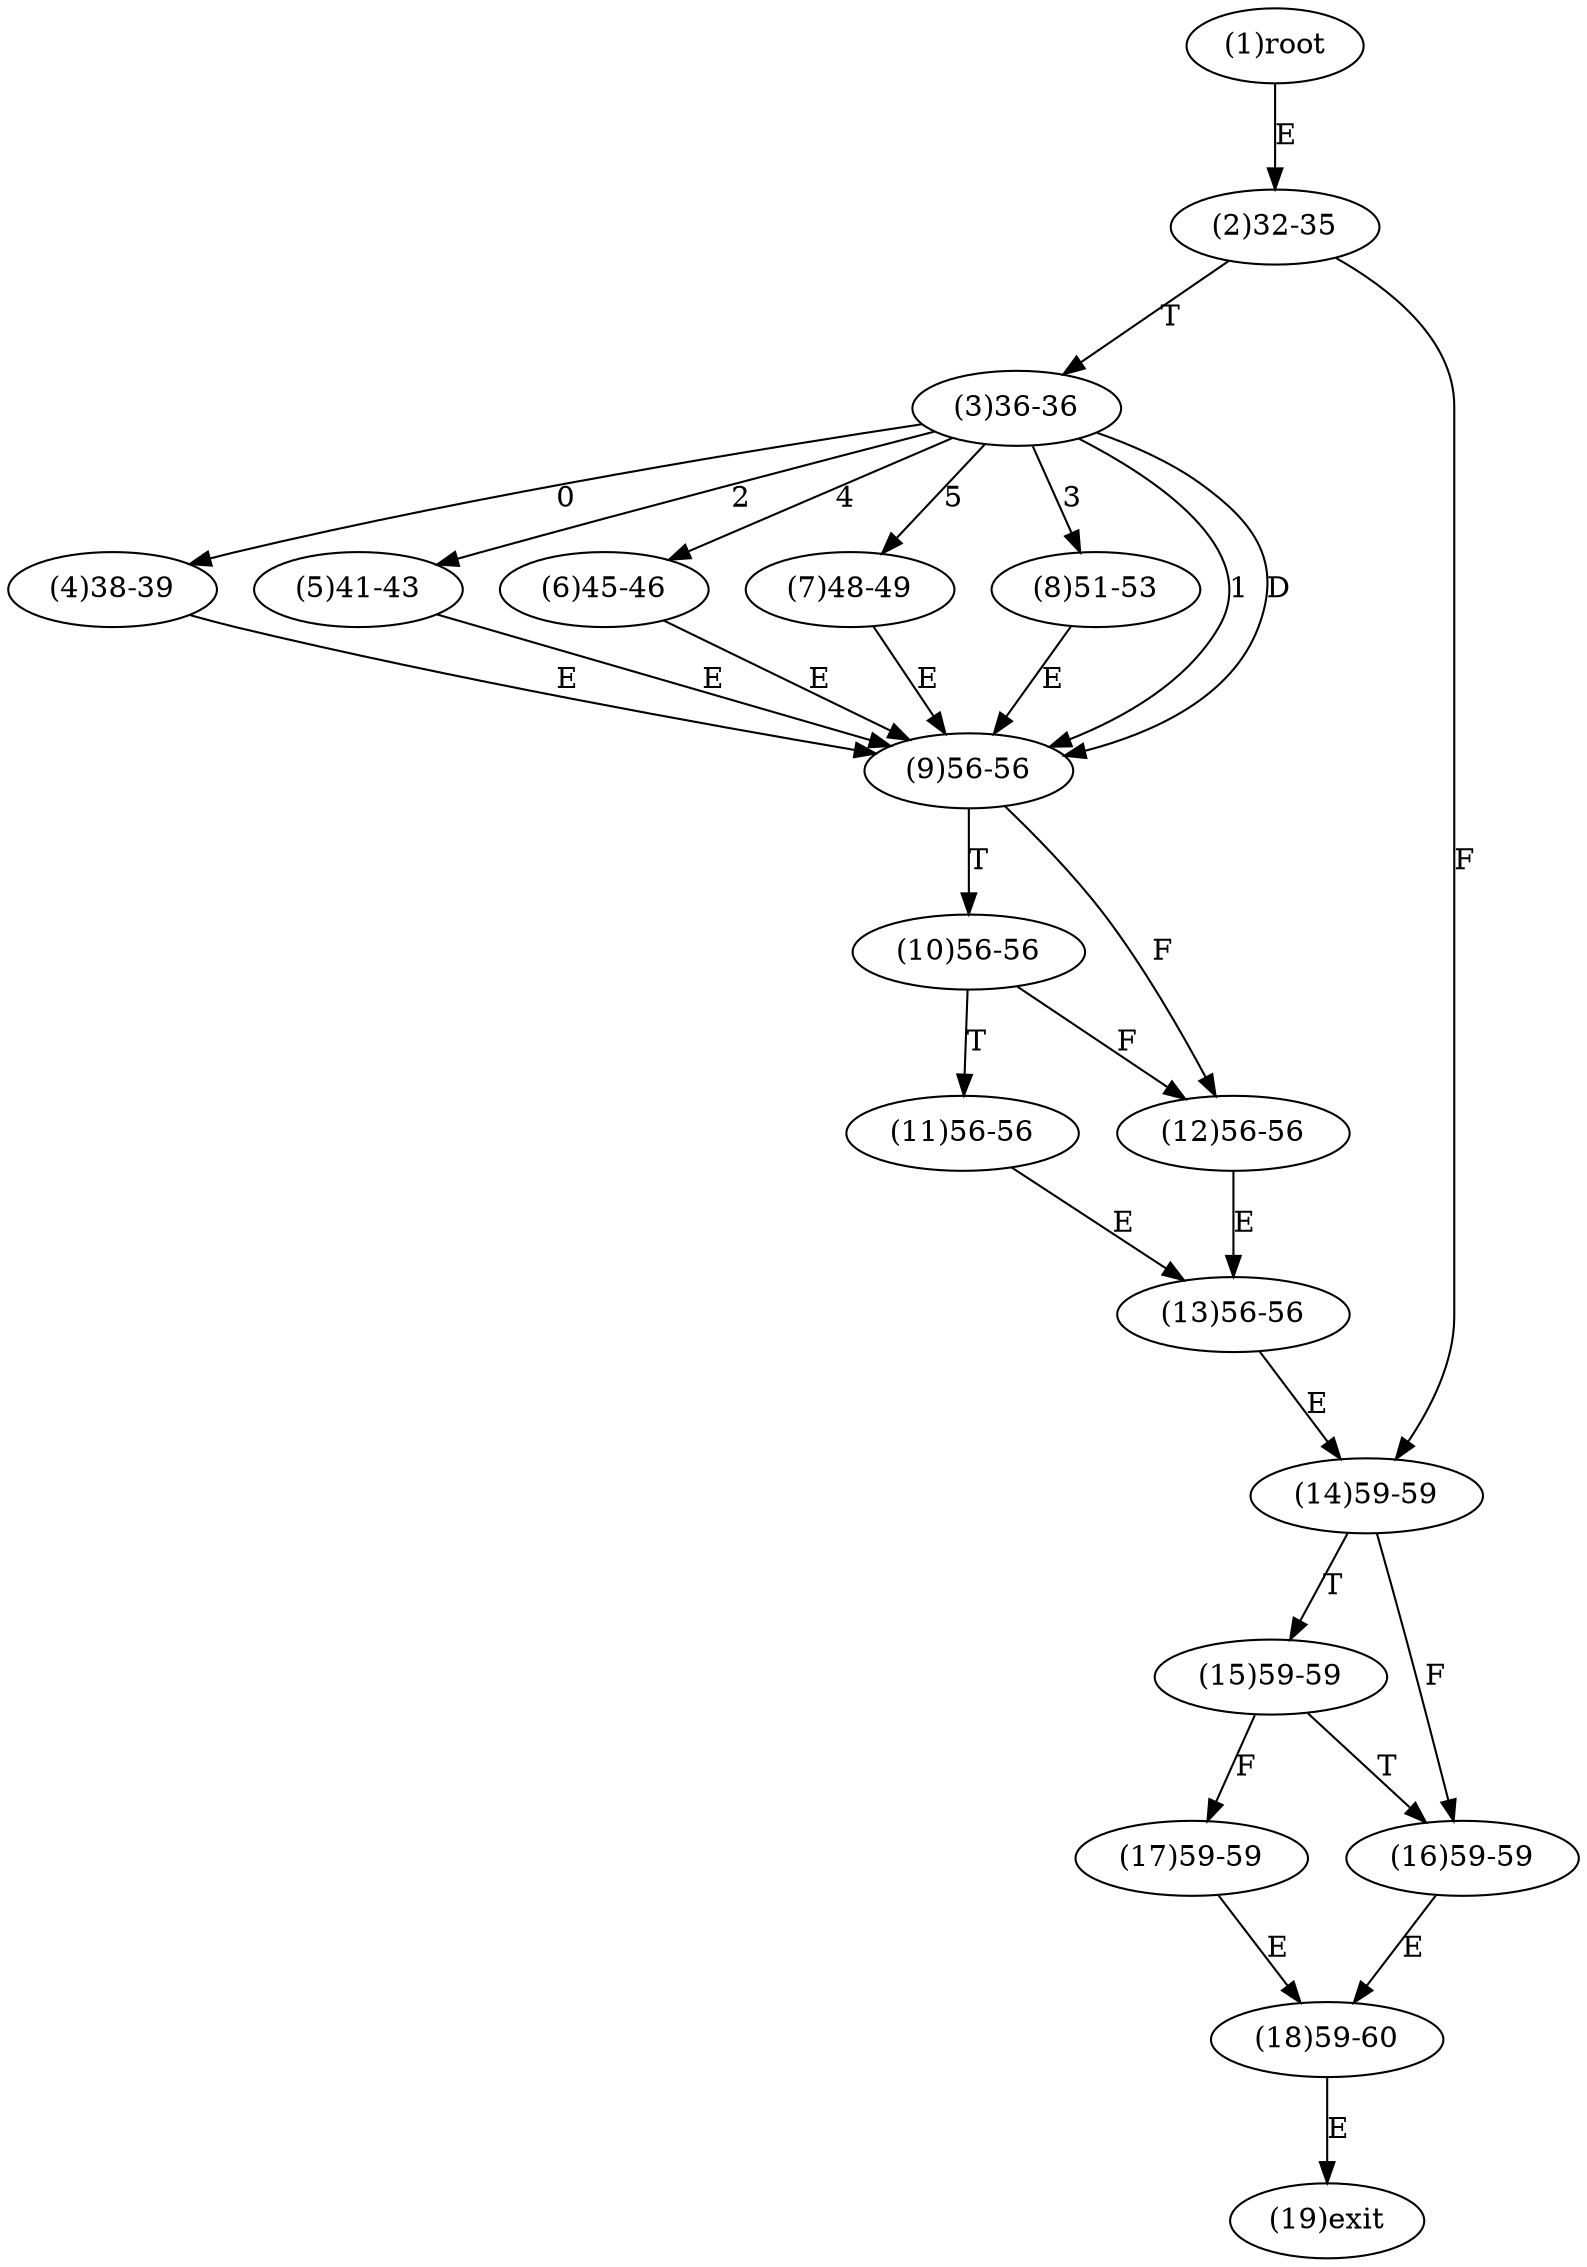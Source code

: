 digraph "" { 
1[ label="(1)root"];
2[ label="(2)32-35"];
3[ label="(3)36-36"];
4[ label="(4)38-39"];
5[ label="(5)41-43"];
6[ label="(6)45-46"];
7[ label="(7)48-49"];
8[ label="(8)51-53"];
9[ label="(9)56-56"];
10[ label="(10)56-56"];
11[ label="(11)56-56"];
12[ label="(12)56-56"];
13[ label="(13)56-56"];
14[ label="(14)59-59"];
15[ label="(15)59-59"];
17[ label="(17)59-59"];
16[ label="(16)59-59"];
19[ label="(19)exit"];
18[ label="(18)59-60"];
1->2[ label="E"];
2->14[ label="F"];
2->3[ label="T"];
3->4[ label="0"];
3->9[ label="1"];
3->5[ label="2"];
3->8[ label="3"];
3->6[ label="4"];
3->7[ label="5"];
3->9[ label="D"];
4->9[ label="E"];
5->9[ label="E"];
6->9[ label="E"];
7->9[ label="E"];
8->9[ label="E"];
9->12[ label="F"];
9->10[ label="T"];
10->12[ label="F"];
10->11[ label="T"];
11->13[ label="E"];
12->13[ label="E"];
13->14[ label="E"];
14->16[ label="F"];
14->15[ label="T"];
15->17[ label="F"];
15->16[ label="T"];
16->18[ label="E"];
17->18[ label="E"];
18->19[ label="E"];
}